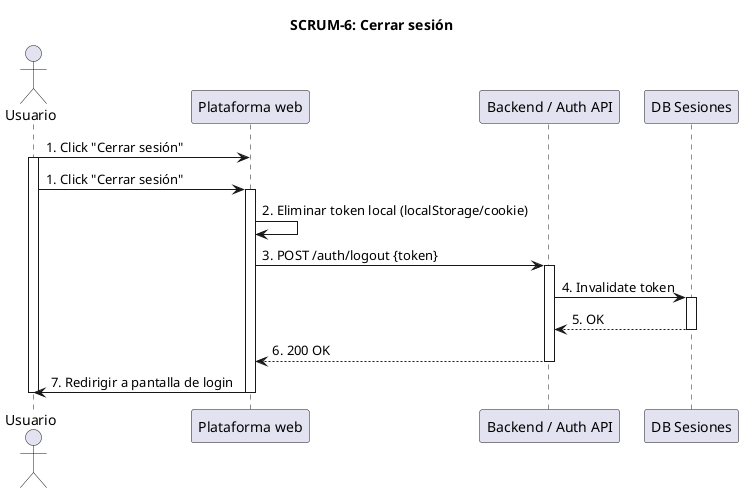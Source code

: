 @startuml SCRUM-6_CerrarSesion
title SCRUM-6: Cerrar sesión

actor Usuario
participant "Plataforma web" as Frontend
participant "Backend / Auth API" as Backend
participant "DB Sesiones" as DB

Usuario -> Frontend: 1. Click "Cerrar sesión"
activate Usuario
Usuario -> Frontend: 1. Click "Cerrar sesión"
activate Frontend
Frontend -> Frontend: 2. Eliminar token local (localStorage/cookie)
Frontend -> Backend: 3. POST /auth/logout {token}
activate Backend
Backend -> DB: 4. Invalidate token
activate DB
DB --> Backend: 5. OK
deactivate DB
Backend --> Frontend : 6. 200 OK
deactivate Backend
Frontend -> Usuario: 7. Redirigir a pantalla de login
deactivate Frontend
deactivate Usuario
@enduml
